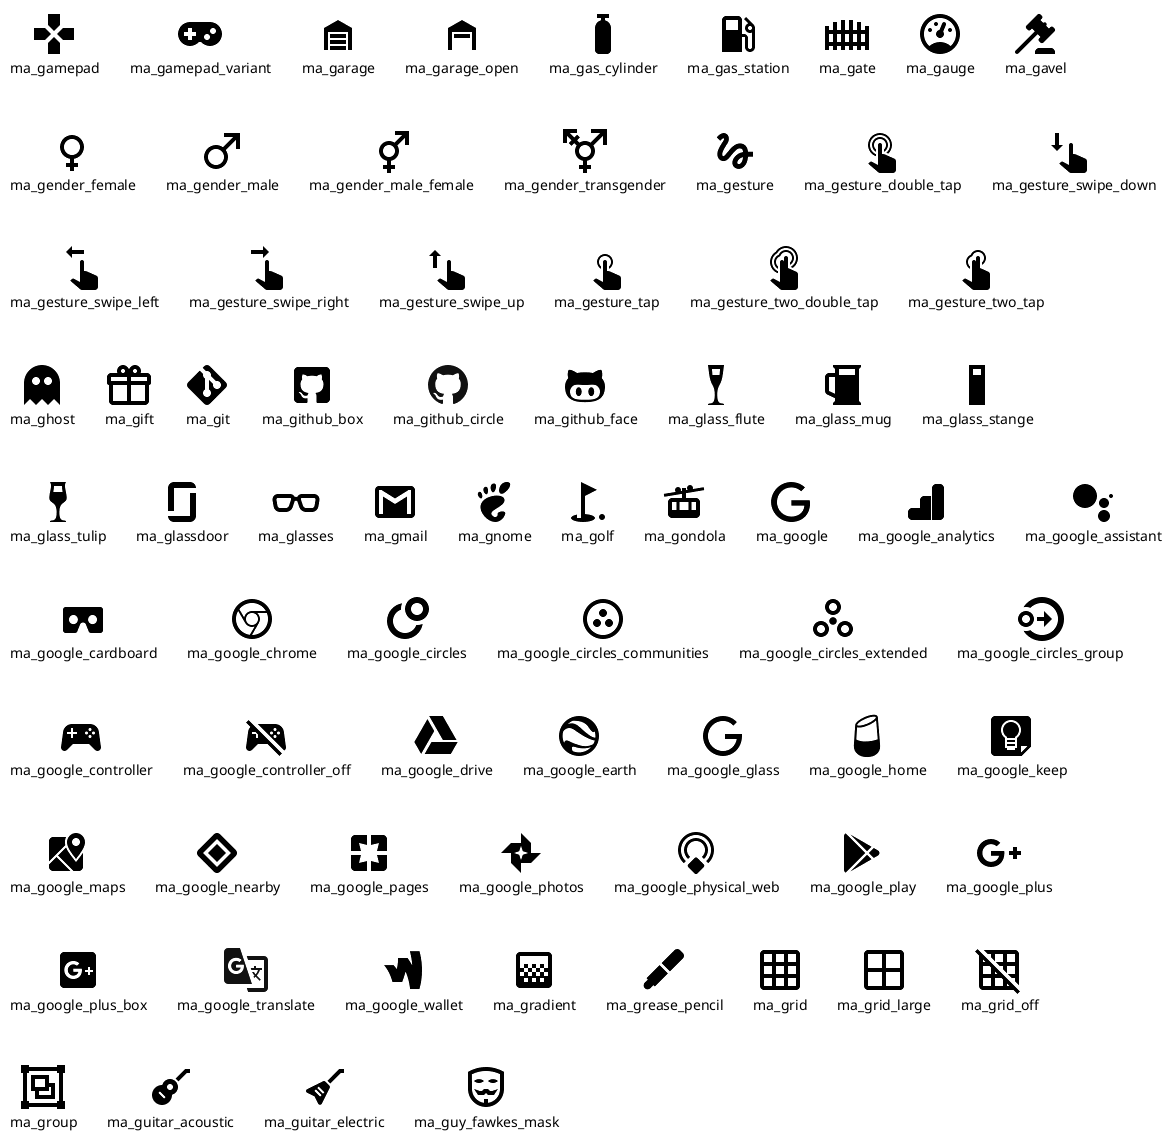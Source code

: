 @startuml
!include <material/gamepad>
!include <material/gamepad_variant>
!include <material/garage>
!include <material/garage_open>
!include <material/gas_cylinder>
!include <material/gas_station>
!include <material/gate>
!include <material/gauge>
!include <material/gavel>
!include <material/gender_female>
!include <material/gender_male>
!include <material/gender_male_female>
!include <material/gender_transgender>
!include <material/gesture>
!include <material/gesture_double_tap>
!include <material/gesture_swipe_down>
!include <material/gesture_swipe_left>
!include <material/gesture_swipe_right>
!include <material/gesture_swipe_up>
!include <material/gesture_tap>
!include <material/gesture_two_double_tap>
!include <material/gesture_two_tap>
!include <material/ghost>
!include <material/gift>
!include <material/git>
!include <material/github_box>
!include <material/github_circle>
!include <material/github_face>
!include <material/glassdoor>
!include <material/glasses>
!include <material/glass_flute>
!include <material/glass_mug>
!include <material/glass_stange>
!include <material/glass_tulip>
!include <material/gmail>
!include <material/gnome>
!include <material/golf>
!include <material/gondola>
!include <material/google>
!include <material/google_analytics>
!include <material/google_assistant>
!include <material/google_cardboard>
!include <material/google_chrome>
!include <material/google_circles>
!include <material/google_circles_communities>
!include <material/google_circles_extended>
!include <material/google_circles_group>
!include <material/google_controller>
!include <material/google_controller_off>
!include <material/google_drive>
!include <material/google_earth>
!include <material/google_glass>
!include <material/google_home>
!include <material/google_keep>
!include <material/google_maps>
!include <material/google_nearby>
!include <material/google_pages>
!include <material/google_photos>
!include <material/google_physical_web>
!include <material/google_play>
!include <material/google_plus>
!include <material/google_plus_box>
!include <material/google_translate>
!include <material/google_wallet>
!include <material/gradient>
!include <material/grease_pencil>
!include <material/grid>
!include <material/grid_large>
!include <material/grid_off>
!include <material/group>
!include <material/guitar_acoustic>
!include <material/guitar_electric>
!include <material/guy_fawkes_mask>

listsprites
@enduml